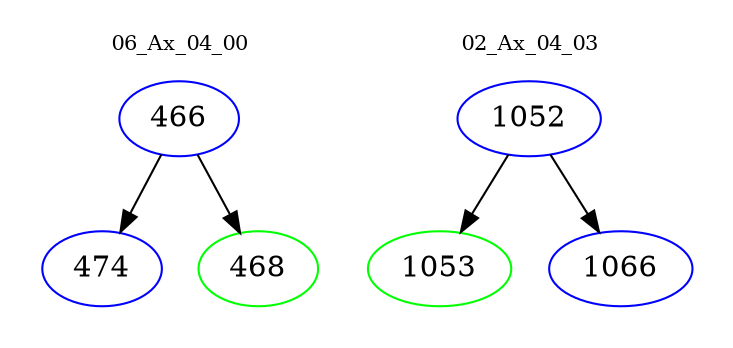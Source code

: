digraph{
subgraph cluster_0 {
color = white
label = "06_Ax_04_00";
fontsize=10;
T0_466 [label="466", color="blue"]
T0_466 -> T0_474 [color="black"]
T0_474 [label="474", color="blue"]
T0_466 -> T0_468 [color="black"]
T0_468 [label="468", color="green"]
}
subgraph cluster_1 {
color = white
label = "02_Ax_04_03";
fontsize=10;
T1_1052 [label="1052", color="blue"]
T1_1052 -> T1_1053 [color="black"]
T1_1053 [label="1053", color="green"]
T1_1052 -> T1_1066 [color="black"]
T1_1066 [label="1066", color="blue"]
}
}
